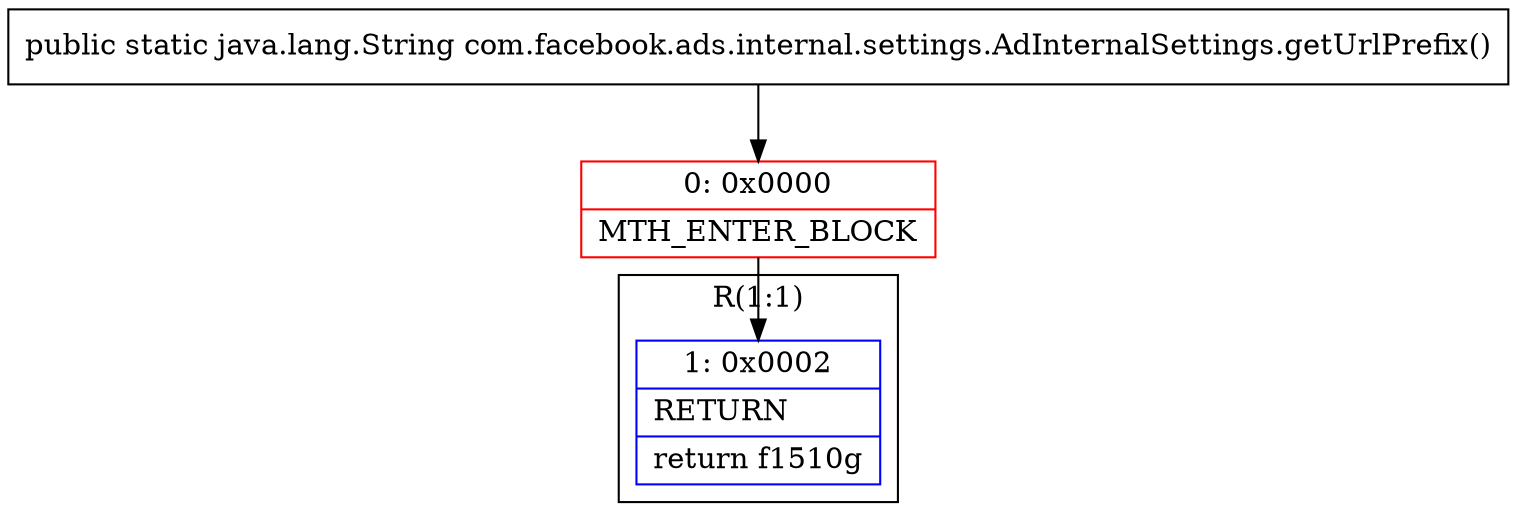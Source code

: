 digraph "CFG forcom.facebook.ads.internal.settings.AdInternalSettings.getUrlPrefix()Ljava\/lang\/String;" {
subgraph cluster_Region_371529729 {
label = "R(1:1)";
node [shape=record,color=blue];
Node_1 [shape=record,label="{1\:\ 0x0002|RETURN\l|return f1510g\l}"];
}
Node_0 [shape=record,color=red,label="{0\:\ 0x0000|MTH_ENTER_BLOCK\l}"];
MethodNode[shape=record,label="{public static java.lang.String com.facebook.ads.internal.settings.AdInternalSettings.getUrlPrefix() }"];
MethodNode -> Node_0;
Node_0 -> Node_1;
}

